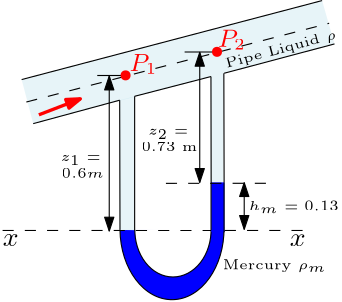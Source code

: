 <?xml version="1.0"?>
<!DOCTYPE ipe SYSTEM "ipe.dtd">
<ipe version="70212" creator="Ipe 7.2.13">
<info created="D:20191018090530" modified="D:20191019194701"/>
<ipestyle name="basic">
<symbol name="arrow/arc(spx)">
<path stroke="sym-stroke" fill="sym-stroke" pen="sym-pen">
0 0 m
-1 0.333 l
-1 -0.333 l
h
</path>
</symbol>
<symbol name="arrow/farc(spx)">
<path stroke="sym-stroke" fill="white" pen="sym-pen">
0 0 m
-1 0.333 l
-1 -0.333 l
h
</path>
</symbol>
<symbol name="arrow/ptarc(spx)">
<path stroke="sym-stroke" fill="sym-stroke" pen="sym-pen">
0 0 m
-1 0.333 l
-0.8 0 l
-1 -0.333 l
h
</path>
</symbol>
<symbol name="arrow/fptarc(spx)">
<path stroke="sym-stroke" fill="white" pen="sym-pen">
0 0 m
-1 0.333 l
-0.8 0 l
-1 -0.333 l
h
</path>
</symbol>
<symbol name="mark/circle(sx)" transformations="translations">
<path fill="sym-stroke">
0.6 0 0 0.6 0 0 e
0.4 0 0 0.4 0 0 e
</path>
</symbol>
<symbol name="mark/disk(sx)" transformations="translations">
<path fill="sym-stroke">
0.6 0 0 0.6 0 0 e
</path>
</symbol>
<symbol name="mark/fdisk(sfx)" transformations="translations">
<group>
<path fill="sym-fill">
0.5 0 0 0.5 0 0 e
</path>
<path fill="sym-stroke" fillrule="eofill">
0.6 0 0 0.6 0 0 e
0.4 0 0 0.4 0 0 e
</path>
</group>
</symbol>
<symbol name="mark/box(sx)" transformations="translations">
<path fill="sym-stroke" fillrule="eofill">
-0.6 -0.6 m
0.6 -0.6 l
0.6 0.6 l
-0.6 0.6 l
h
-0.4 -0.4 m
0.4 -0.4 l
0.4 0.4 l
-0.4 0.4 l
h
</path>
</symbol>
<symbol name="mark/square(sx)" transformations="translations">
<path fill="sym-stroke">
-0.6 -0.6 m
0.6 -0.6 l
0.6 0.6 l
-0.6 0.6 l
h
</path>
</symbol>
<symbol name="mark/fsquare(sfx)" transformations="translations">
<group>
<path fill="sym-fill">
-0.5 -0.5 m
0.5 -0.5 l
0.5 0.5 l
-0.5 0.5 l
h
</path>
<path fill="sym-stroke" fillrule="eofill">
-0.6 -0.6 m
0.6 -0.6 l
0.6 0.6 l
-0.6 0.6 l
h
-0.4 -0.4 m
0.4 -0.4 l
0.4 0.4 l
-0.4 0.4 l
h
</path>
</group>
</symbol>
<symbol name="mark/cross(sx)" transformations="translations">
<group>
<path fill="sym-stroke">
-0.43 -0.57 m
0.57 0.43 l
0.43 0.57 l
-0.57 -0.43 l
h
</path>
<path fill="sym-stroke">
-0.43 0.57 m
0.57 -0.43 l
0.43 -0.57 l
-0.57 0.43 l
h
</path>
</group>
</symbol>
<symbol name="arrow/fnormal(spx)">
<path stroke="sym-stroke" fill="white" pen="sym-pen">
0 0 m
-1 0.333 l
-1 -0.333 l
h
</path>
</symbol>
<symbol name="arrow/pointed(spx)">
<path stroke="sym-stroke" fill="sym-stroke" pen="sym-pen">
0 0 m
-1 0.333 l
-0.8 0 l
-1 -0.333 l
h
</path>
</symbol>
<symbol name="arrow/fpointed(spx)">
<path stroke="sym-stroke" fill="white" pen="sym-pen">
0 0 m
-1 0.333 l
-0.8 0 l
-1 -0.333 l
h
</path>
</symbol>
<symbol name="arrow/linear(spx)">
<path stroke="sym-stroke" pen="sym-pen">
-1 0.333 m
0 0 l
-1 -0.333 l
</path>
</symbol>
<symbol name="arrow/fdouble(spx)">
<path stroke="sym-stroke" fill="white" pen="sym-pen">
0 0 m
-1 0.333 l
-1 -0.333 l
h
-1 0 m
-2 0.333 l
-2 -0.333 l
h
</path>
</symbol>
<symbol name="arrow/double(spx)">
<path stroke="sym-stroke" fill="sym-stroke" pen="sym-pen">
0 0 m
-1 0.333 l
-1 -0.333 l
h
-1 0 m
-2 0.333 l
-2 -0.333 l
h
</path>
</symbol>
<pen name="heavier" value="0.8"/>
<pen name="fat" value="1.2"/>
<pen name="ultrafat" value="2"/>
<symbolsize name="large" value="5"/>
<symbolsize name="small" value="2"/>
<symbolsize name="tiny" value="1.1"/>
<arrowsize name="large" value="10"/>
<arrowsize name="small" value="5"/>
<arrowsize name="tiny" value="3"/>
<color name="red" value="1 0 0"/>
<color name="green" value="0 1 0"/>
<color name="blue" value="0 0 1"/>
<color name="yellow" value="1 1 0"/>
<color name="orange" value="1 0.647 0"/>
<color name="gold" value="1 0.843 0"/>
<color name="purple" value="0.627 0.125 0.941"/>
<color name="gray" value="0.745"/>
<color name="brown" value="0.647 0.165 0.165"/>
<color name="navy" value="0 0 0.502"/>
<color name="pink" value="1 0.753 0.796"/>
<color name="seagreen" value="0.18 0.545 0.341"/>
<color name="turquoise" value="0.251 0.878 0.816"/>
<color name="violet" value="0.933 0.51 0.933"/>
<color name="darkblue" value="0 0 0.545"/>
<color name="darkcyan" value="0 0.545 0.545"/>
<color name="darkgray" value="0.663"/>
<color name="darkgreen" value="0 0.392 0"/>
<color name="darkmagenta" value="0.545 0 0.545"/>
<color name="darkorange" value="1 0.549 0"/>
<color name="darkred" value="0.545 0 0"/>
<color name="lightblue" value="0.678 0.847 0.902"/>
<color name="lightcyan" value="0.878 1 1"/>
<color name="lightgray" value="0.827"/>
<color name="lightgreen" value="0.565 0.933 0.565"/>
<color name="lightyellow" value="1 1 0.878"/>
<dashstyle name="dashed" value="[4] 0"/>
<dashstyle name="dotted" value="[1 3] 0"/>
<dashstyle name="dash dotted" value="[4 2 1 2] 0"/>
<dashstyle name="dash dot dotted" value="[4 2 1 2 1 2] 0"/>
<textsize name="large" value="\large"/>
<textsize name="small" value="\small"/>
<textsize name="tiny" value="\tiny"/>
<textsize name="Large" value="\Large"/>
<textsize name="LARGE" value="\LARGE"/>
<textsize name="huge" value="\huge"/>
<textsize name="Huge" value="\Huge"/>
<textsize name="footnote" value="\footnotesize"/>
<textstyle name="center" begin="\begin{center}" end="\end{center}"/>
<textstyle name="itemize" begin="\begin{itemize}" end="\end{itemize}"/>
<textstyle name="item" begin="\begin{itemize}\item{}" end="\end{itemize}"/>
<gridsize name="4 pts" value="4"/>
<gridsize name="8 pts (~3 mm)" value="8"/>
<gridsize name="16 pts (~6 mm)" value="16"/>
<gridsize name="32 pts (~12 mm)" value="32"/>
<gridsize name="10 pts (~3.5 mm)" value="10"/>
<gridsize name="20 pts (~7 mm)" value="20"/>
<gridsize name="14 pts (~5 mm)" value="14"/>
<gridsize name="28 pts (~10 mm)" value="28"/>
<gridsize name="56 pts (~20 mm)" value="56"/>
<anglesize name="90 deg" value="90"/>
<anglesize name="60 deg" value="60"/>
<anglesize name="45 deg" value="45"/>
<anglesize name="30 deg" value="30"/>
<anglesize name="22.5 deg" value="22.5"/>
<opacity name="10%" value="0.1"/>
<opacity name="30%" value="0.3"/>
<opacity name="50%" value="0.5"/>
<opacity name="75%" value="0.75"/>
<tiling name="falling" angle="-60" step="4" width="1"/>
<tiling name="rising" angle="30" step="4" width="1"/>
</ipestyle>
<page>
<layer name="alpha"/>
<view layers="alpha" active="alpha"/>
<path layer="alpha" matrix="0.7373 0 0 1.06853 52.3161 13.4904" stroke="black" fill="blue">
200.012 560.35 m
18.6241 0 0 15.8865 218.623 559.771 237.235 560.35 a
243.562 560.48 m
25.4048 0 0 -23.9235 218.159 560.164 192.758 559.768 a
</path>
<path matrix="0.953995 0.250775 -0.252466 0.960427 178.131 -27.7338" fill="lightblue" opacity="30%" stroke-opacity="opaque">
159.995 680.255 m
159.995 663.736 l
273.732 663.908 l
273.388 680.255 l
273.388 680.255 l
h
</path>
<text matrix="1 0 0 1 -2.67696 -36.9985" transformations="translations" pos="258.262 642.693" stroke="black" type="label" width="5.694" height="4.289" depth="0" valign="baseline" style="math">x</text>
<text matrix="0.965926 0.258819 -0.258819 0.965926 100.749 47.1091" pos="288.828 567.413" stroke="black" type="label" width="40.949" height="3.468" depth="0.96" valign="baseline" size="tiny">Pipe Liquid $\rho$</text>
<path matrix="0.861838 0 0 0.283068 21.1756 421.17" stroke="black" dash="dashed">
152 672 m
280 672 l
</path>
<text matrix="1 0 0 1 -106.021 -36.8536" transformations="translations" pos="258.262 642.693" stroke="black" type="label" width="5.694" height="4.289" depth="0" valign="baseline" style="math">x</text>
<path matrix="0.0101742 0 0 0.921002 188.696 48.0773" stroke="black" arrow="normal/small" rarrow="normal/small">
184.03 611.392 m
184.205 672 l
</path>
<path matrix="0.583591 0 0 0.114291 82.539 547.627" fill="white">
191.901 566.886 m
191.901 559.53 l
256.429 559.53 l
256.429 566.886 l
h
</path>
<path matrix="0.974177 0 0 1 6.12155 0" fill="blue">
226.997 628.72 m
226.997 610.904 l
231.888 610.904 l
231.888 628.72 l
h
</path>
<path matrix="1 0 0 2.24773 -16.0867 -773.849" stroke="black">
248 624 m
248 616 l
</path>
<path matrix="1 0 0 2.1296 -12.7823 -700.312" stroke="black">
240 624 m
240 616 l
</path>
<path matrix="0.93315 0.359487 -0.359487 0.93315 257.502 -31.5642" stroke="red" pen="fat" arrow="normal/small">
160 672 m
176 672 l
</path>
<path fill="lightblue" opacity="30%" stroke-opacity="opaque">
194.326 611.648 m
199.712 611.325 l
199.712 659.697 l
194.326 658.296 l
194.326 658.296 l
h
</path>
<path matrix="0.936 0 0 1 14.5259 0" fill="lightblue" opacity="30%" stroke-opacity="opaque">
226.968 628.778 m
231.924 628.778 l
231.924 667.992 l
227.184 666.807 l
227.184 666.807 l
h
</path>
<path stroke="black">
199.712 659.697 m
199.712 611.325 l
</path>
<path matrix="0.540081 0 0 1.01742 89.3741 -11.4702" stroke="black">
194.326 658.296 m
194.531 612.417 l
</path>
<path matrix="1 0 0 1 -0.101161 0" stroke="black">
231.924 667.992 m
232.021 628.72 l
</path>
<path matrix="1 0 0 1.01613 0 -10.7526" stroke="black">
227.184 666.807 m
227.257 628.72 l
</path>
<path matrix="0.973295 0.2531 -0.251049 0.981249 193.296 -53.9079" stroke="black" dash="dashed">
144 688 m
256 688 l
</path>
<path matrix="1 0 0 1 -1.39183 -0.484115" stroke="black">
198.958 667.669 m
187.646 667.669 l
187.646 667.669 l
</path>
<path matrix="1 0 0 1 30.057 7.97231" stroke="black">
198.958 667.669 m
187.646 667.669 l
187.646 667.669 l
</path>
<path matrix="0.0101742 0 0 0.773119 221.275 155.993" stroke="black" arrow="normal/small" rarrow="normal/small">
184.03 611.392 m
184.205 672 l
</path>
<path matrix="1.87509 0 0 -0.385477 -224.084 870.711" stroke="black" dash="dashed">
232.021 628.72 m
253.108 628.666 l
253.108 628.666 l
</path>
<use name="mark/disk(sx)" pos="196.447 667.225" size="normal" stroke="red"/>
<use matrix="1 0 0 1 32.9194 8.4719" name="mark/disk(sx)" pos="196.447 667.225" size="normal" stroke="red"/>
<text matrix="1 0 0 1 -38.1422 58.0603" transformations="translations" pos="267.868 619.463" stroke="red" type="label" width="10.035" height="6.133" depth="0.99" valign="baseline" size="small" style="math">P_2</text>
<text matrix="1 0 0 1 -70.0478 49.2976" transformations="translations" pos="267.868 619.463" stroke="red" type="label" width="10.035" height="6.133" depth="0.99" valign="baseline" size="small" style="math">P_1</text>
<path stroke="black">
159.025 665.724 m
267.201 694.16 l
267.201 694.16 l
</path>
<path stroke="black">
163.195 649.859 m
194.326 658.296 l
</path>
<path stroke="black">
199.712 659.697 m
227.184 666.807 l
</path>
<path stroke="black">
231.924 667.992 m
271.656 678.547 l
</path>
<text matrix="1 0 0 1 188.287 -95.9408" transformations="translations" pos="43.1669 693.364" stroke="black" type="label" width="37.291" height="3.392" depth="0.99" valign="baseline" size="tiny">Mercury $\rho_m$</text>
<text matrix="1 0 0 1 -71.634 61.1373" transformations="translations" pos="244.638 575.273" stroke="black" type="label" width="14.476" height="2.149" depth="1.49" valign="baseline" size="tiny" style="math">z_1 =</text>
<text matrix="1 0 0 1 -40.087 70.5439" transformations="translations" pos="244.638 575.273" stroke="black" type="label" width="14.476" height="2.149" depth="1.49" valign="baseline" size="tiny" style="math">z_2 =</text>
<path matrix="1 0 0 1 22.5361 0.194496" stroke="black" arrow="normal/small" rarrow="normal/small">
216.624 628.415 m
216.624 611.577 l
</path>
<text matrix="1 0 0 1 -22.7016 24.2974" transformations="translations" pos="263.502 594.311" stroke="black" type="label" width="32.385" height="3.465" depth="0.99" valign="baseline" size="tiny" style="math">h_m = 0.13</text>
<text matrix="1 0 0 1 -42.4187 64.7158" transformations="translations" pos="244.638 575.273" stroke="black" type="label" width="19.995" height="3.21" depth="0" valign="baseline" size="tiny">0.73 m</text>
<text matrix="1 0 0 1 -71.2452 55.1147" transformations="translations" pos="244.638 575.273" stroke="black" type="label" width="15.181" height="3.21" depth="0" valign="baseline" size="tiny" style="math">0.6 m</text>
</page>
</ipe>
